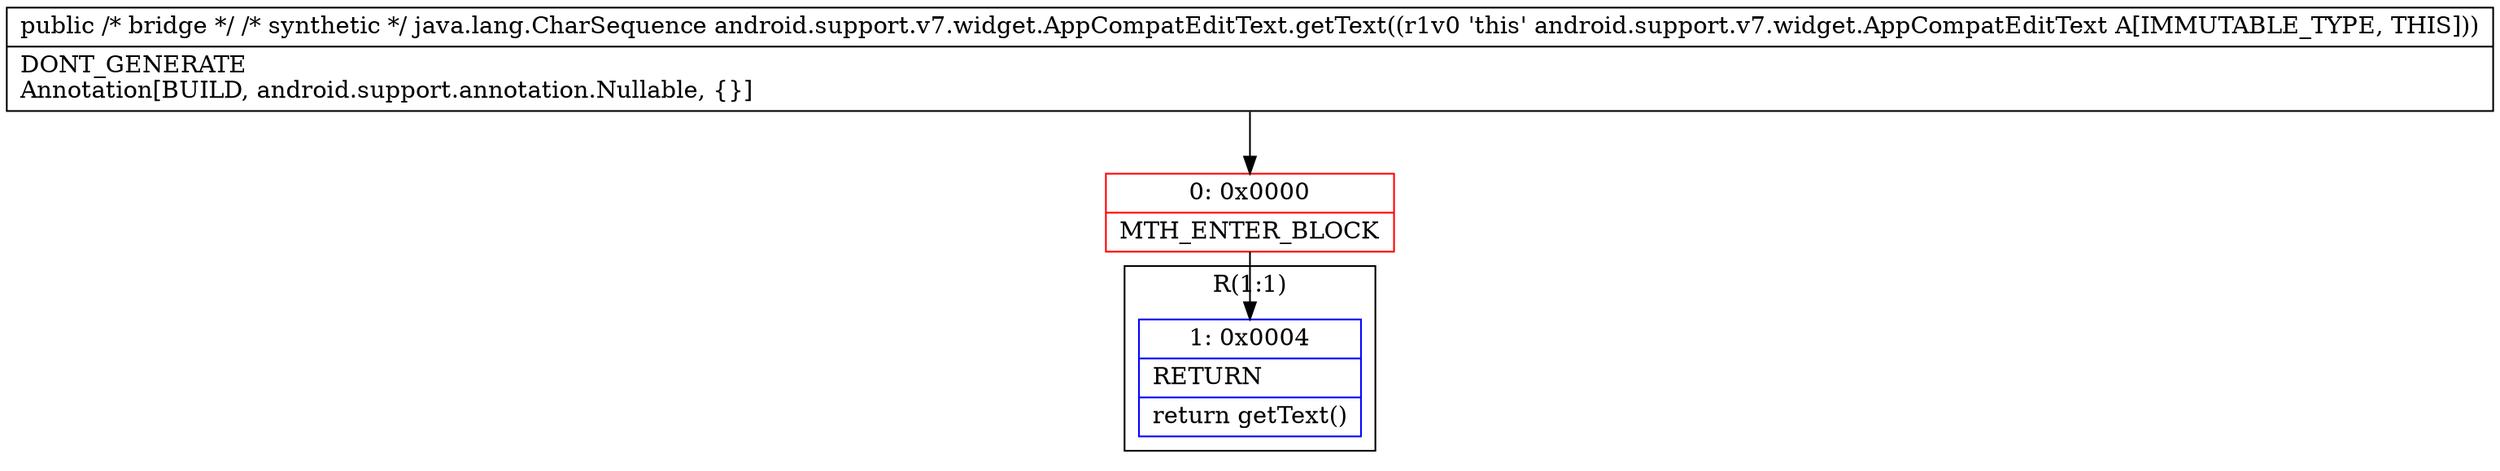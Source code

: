 digraph "CFG forandroid.support.v7.widget.AppCompatEditText.getText()Ljava\/lang\/CharSequence;" {
subgraph cluster_Region_67961566 {
label = "R(1:1)";
node [shape=record,color=blue];
Node_1 [shape=record,label="{1\:\ 0x0004|RETURN\l|return getText()\l}"];
}
Node_0 [shape=record,color=red,label="{0\:\ 0x0000|MTH_ENTER_BLOCK\l}"];
MethodNode[shape=record,label="{public \/* bridge *\/ \/* synthetic *\/ java.lang.CharSequence android.support.v7.widget.AppCompatEditText.getText((r1v0 'this' android.support.v7.widget.AppCompatEditText A[IMMUTABLE_TYPE, THIS]))  | DONT_GENERATE\lAnnotation[BUILD, android.support.annotation.Nullable, \{\}]\l}"];
MethodNode -> Node_0;
Node_0 -> Node_1;
}

